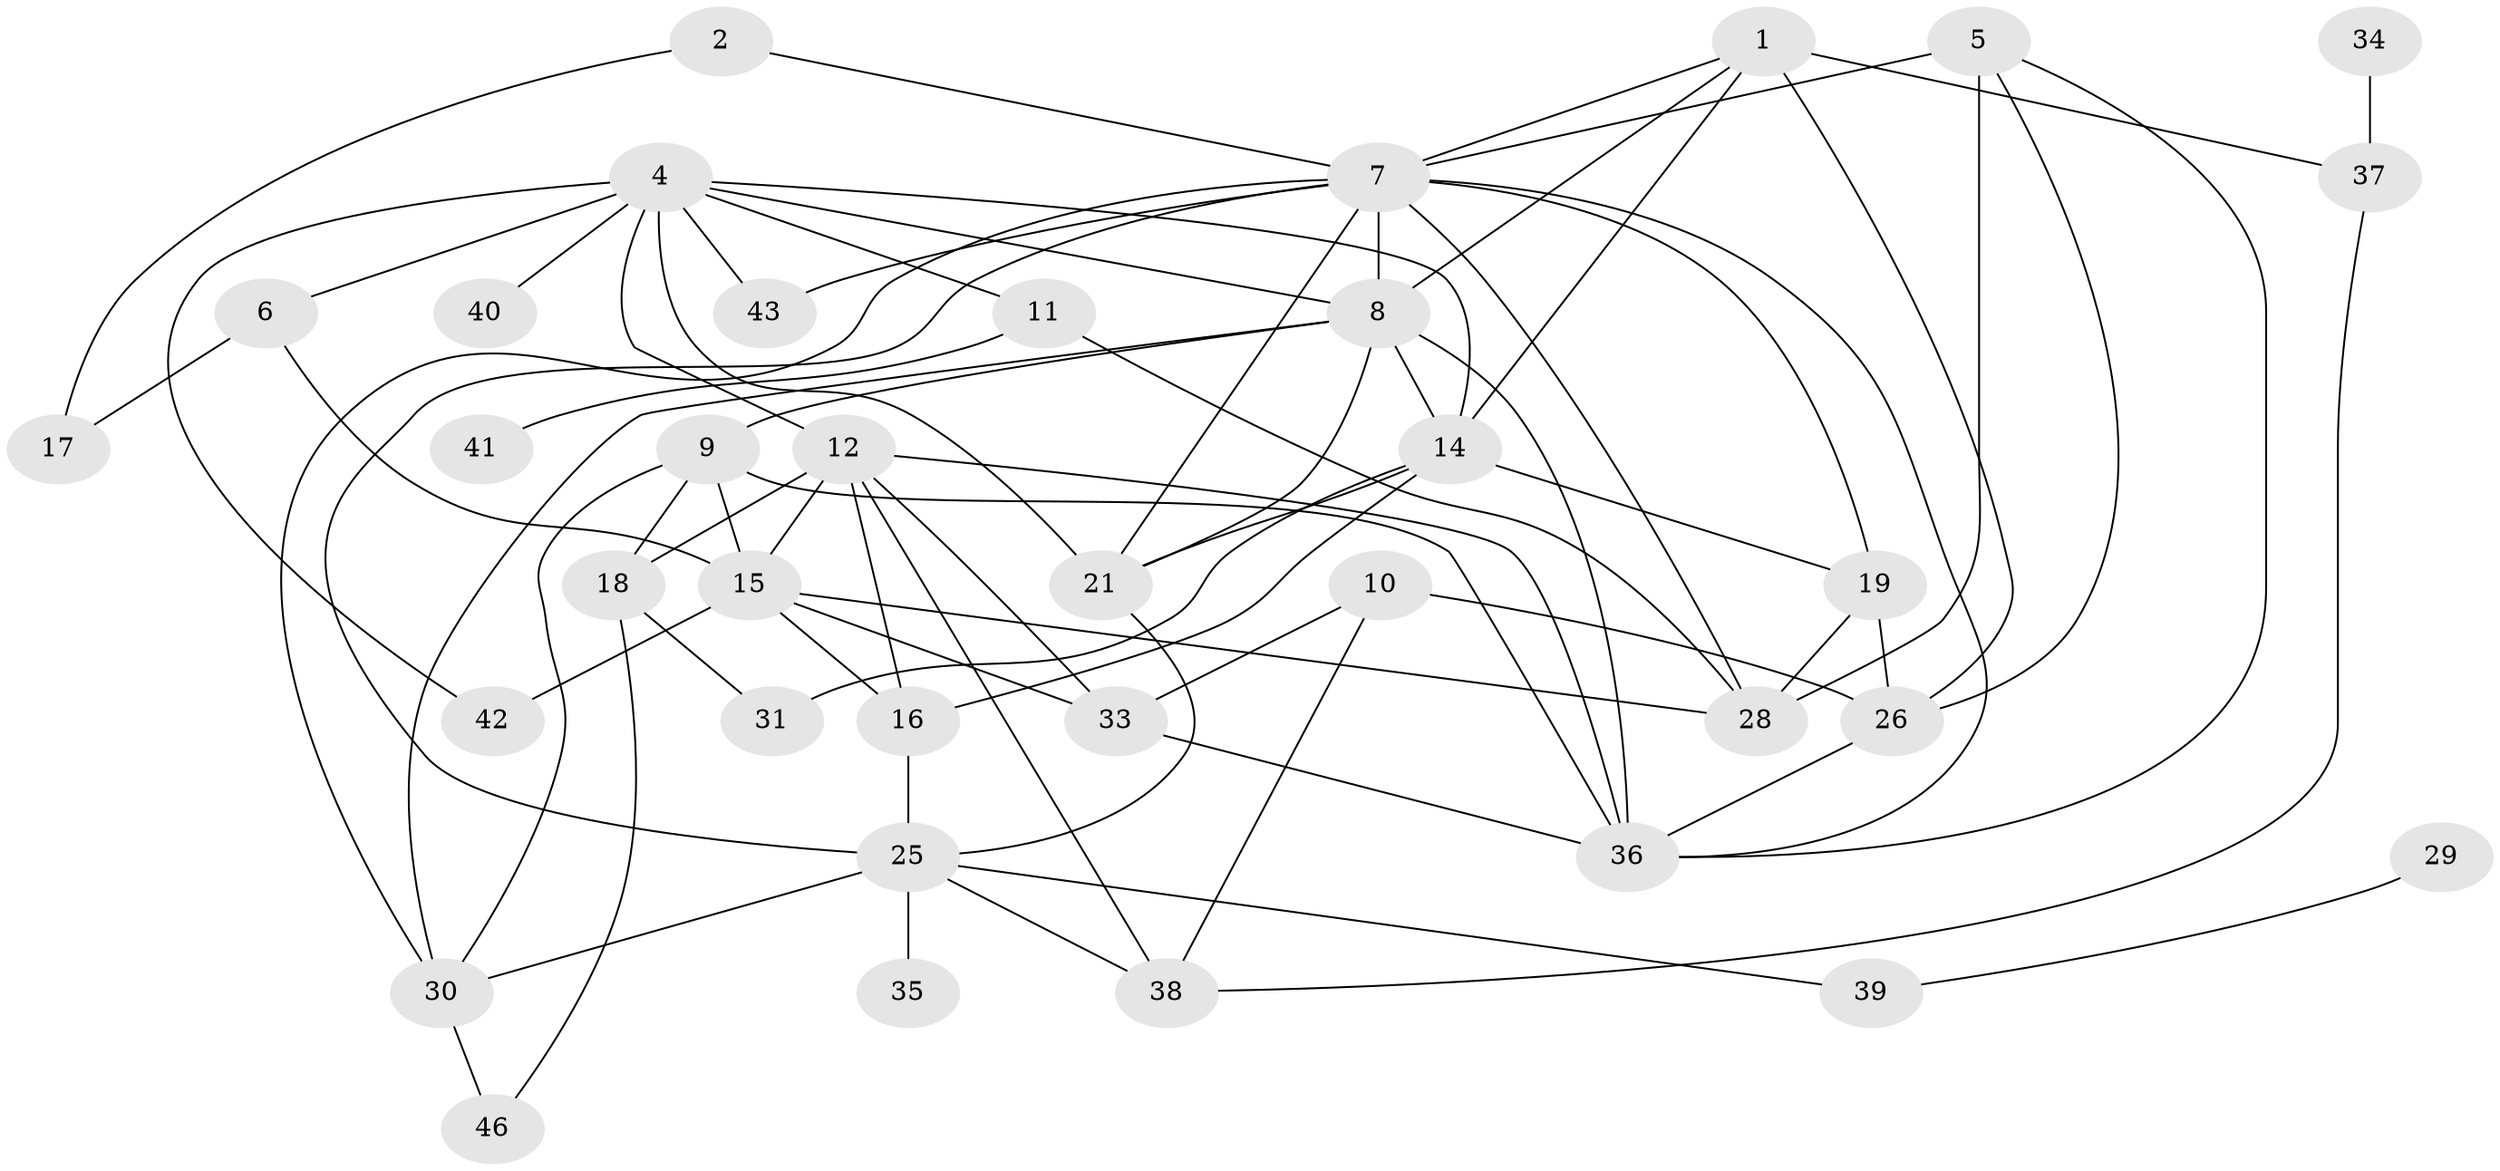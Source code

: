 // original degree distribution, {4: 0.14130434782608695, 3: 0.18478260869565216, 0: 0.10869565217391304, 2: 0.1956521739130435, 6: 0.043478260869565216, 7: 0.021739130434782608, 5: 0.11956521739130435, 1: 0.17391304347826086, 8: 0.010869565217391304}
// Generated by graph-tools (version 1.1) at 2025/33/03/09/25 02:33:55]
// undirected, 36 vertices, 74 edges
graph export_dot {
graph [start="1"]
  node [color=gray90,style=filled];
  1;
  2;
  4;
  5;
  6;
  7;
  8;
  9;
  10;
  11;
  12;
  14;
  15;
  16;
  17;
  18;
  19;
  21;
  25;
  26;
  28;
  29;
  30;
  31;
  33;
  34;
  35;
  36;
  37;
  38;
  39;
  40;
  41;
  42;
  43;
  46;
  1 -- 7 [weight=1.0];
  1 -- 8 [weight=1.0];
  1 -- 14 [weight=1.0];
  1 -- 26 [weight=1.0];
  1 -- 37 [weight=1.0];
  2 -- 7 [weight=1.0];
  2 -- 17 [weight=1.0];
  4 -- 6 [weight=1.0];
  4 -- 8 [weight=1.0];
  4 -- 11 [weight=1.0];
  4 -- 12 [weight=1.0];
  4 -- 14 [weight=1.0];
  4 -- 21 [weight=1.0];
  4 -- 40 [weight=1.0];
  4 -- 42 [weight=1.0];
  4 -- 43 [weight=1.0];
  5 -- 7 [weight=2.0];
  5 -- 26 [weight=1.0];
  5 -- 28 [weight=1.0];
  5 -- 36 [weight=1.0];
  6 -- 15 [weight=1.0];
  6 -- 17 [weight=1.0];
  7 -- 8 [weight=3.0];
  7 -- 19 [weight=1.0];
  7 -- 21 [weight=1.0];
  7 -- 25 [weight=1.0];
  7 -- 28 [weight=1.0];
  7 -- 30 [weight=1.0];
  7 -- 36 [weight=2.0];
  7 -- 43 [weight=1.0];
  8 -- 9 [weight=1.0];
  8 -- 14 [weight=1.0];
  8 -- 21 [weight=1.0];
  8 -- 30 [weight=2.0];
  8 -- 36 [weight=1.0];
  9 -- 15 [weight=1.0];
  9 -- 18 [weight=1.0];
  9 -- 30 [weight=1.0];
  9 -- 36 [weight=1.0];
  10 -- 26 [weight=1.0];
  10 -- 33 [weight=1.0];
  10 -- 38 [weight=1.0];
  11 -- 28 [weight=1.0];
  11 -- 41 [weight=1.0];
  12 -- 15 [weight=1.0];
  12 -- 16 [weight=1.0];
  12 -- 18 [weight=1.0];
  12 -- 33 [weight=1.0];
  12 -- 36 [weight=2.0];
  12 -- 38 [weight=1.0];
  14 -- 16 [weight=1.0];
  14 -- 19 [weight=1.0];
  14 -- 21 [weight=1.0];
  14 -- 31 [weight=1.0];
  15 -- 16 [weight=1.0];
  15 -- 28 [weight=1.0];
  15 -- 33 [weight=1.0];
  15 -- 42 [weight=1.0];
  16 -- 25 [weight=1.0];
  18 -- 31 [weight=1.0];
  18 -- 46 [weight=1.0];
  19 -- 26 [weight=1.0];
  19 -- 28 [weight=1.0];
  21 -- 25 [weight=1.0];
  25 -- 30 [weight=1.0];
  25 -- 35 [weight=1.0];
  25 -- 38 [weight=1.0];
  25 -- 39 [weight=1.0];
  26 -- 36 [weight=1.0];
  29 -- 39 [weight=1.0];
  30 -- 46 [weight=1.0];
  33 -- 36 [weight=1.0];
  34 -- 37 [weight=1.0];
  37 -- 38 [weight=1.0];
}
